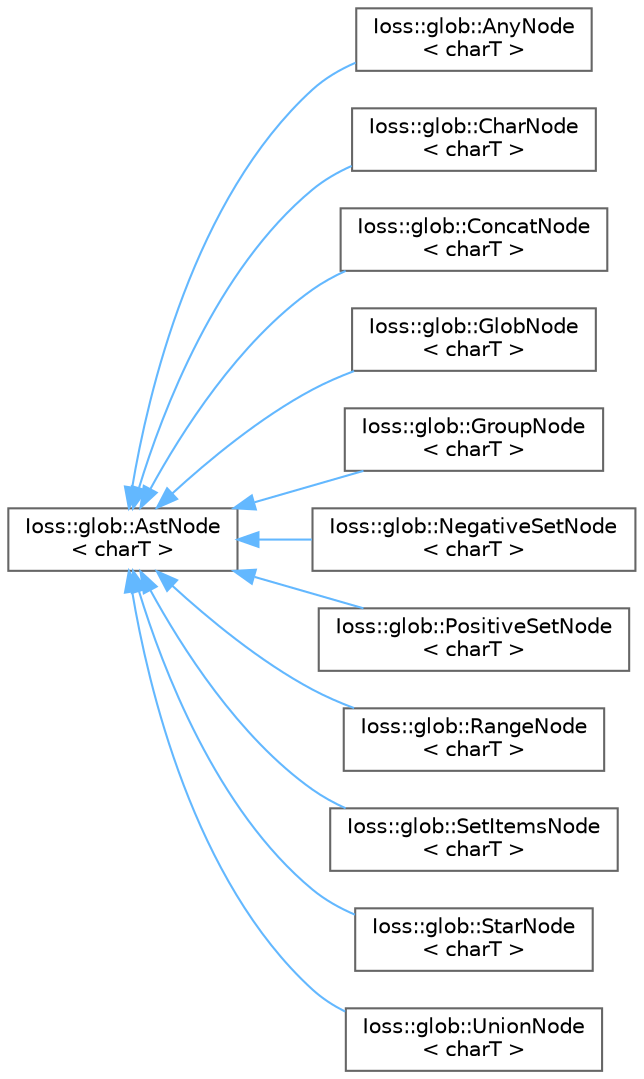 digraph "Graphical Class Hierarchy"
{
 // INTERACTIVE_SVG=YES
 // LATEX_PDF_SIZE
  bgcolor="transparent";
  edge [fontname=Helvetica,fontsize=10,labelfontname=Helvetica,labelfontsize=10];
  node [fontname=Helvetica,fontsize=10,shape=box,height=0.2,width=0.4];
  rankdir="LR";
  Node0 [id="Node000000",label="Ioss::glob::AstNode\l\< charT \>",height=0.2,width=0.4,color="grey40", fillcolor="white", style="filled",URL="$classIoss_1_1glob_1_1AstNode.html",tooltip=" "];
  Node0 -> Node1 [id="edge122_Node000000_Node000001",dir="back",color="steelblue1",style="solid",tooltip=" "];
  Node1 [id="Node000001",label="Ioss::glob::AnyNode\l\< charT \>",height=0.2,width=0.4,color="grey40", fillcolor="white", style="filled",URL="$classIoss_1_1glob_1_1AnyNode.html",tooltip=" "];
  Node0 -> Node2 [id="edge123_Node000000_Node000002",dir="back",color="steelblue1",style="solid",tooltip=" "];
  Node2 [id="Node000002",label="Ioss::glob::CharNode\l\< charT \>",height=0.2,width=0.4,color="grey40", fillcolor="white", style="filled",URL="$classIoss_1_1glob_1_1CharNode.html",tooltip=" "];
  Node0 -> Node3 [id="edge124_Node000000_Node000003",dir="back",color="steelblue1",style="solid",tooltip=" "];
  Node3 [id="Node000003",label="Ioss::glob::ConcatNode\l\< charT \>",height=0.2,width=0.4,color="grey40", fillcolor="white", style="filled",URL="$classIoss_1_1glob_1_1ConcatNode.html",tooltip=" "];
  Node0 -> Node4 [id="edge125_Node000000_Node000004",dir="back",color="steelblue1",style="solid",tooltip=" "];
  Node4 [id="Node000004",label="Ioss::glob::GlobNode\l\< charT \>",height=0.2,width=0.4,color="grey40", fillcolor="white", style="filled",URL="$classIoss_1_1glob_1_1GlobNode.html",tooltip=" "];
  Node0 -> Node5 [id="edge126_Node000000_Node000005",dir="back",color="steelblue1",style="solid",tooltip=" "];
  Node5 [id="Node000005",label="Ioss::glob::GroupNode\l\< charT \>",height=0.2,width=0.4,color="grey40", fillcolor="white", style="filled",URL="$classIoss_1_1glob_1_1GroupNode.html",tooltip=" "];
  Node0 -> Node6 [id="edge127_Node000000_Node000006",dir="back",color="steelblue1",style="solid",tooltip=" "];
  Node6 [id="Node000006",label="Ioss::glob::NegativeSetNode\l\< charT \>",height=0.2,width=0.4,color="grey40", fillcolor="white", style="filled",URL="$classIoss_1_1glob_1_1NegativeSetNode.html",tooltip=" "];
  Node0 -> Node7 [id="edge128_Node000000_Node000007",dir="back",color="steelblue1",style="solid",tooltip=" "];
  Node7 [id="Node000007",label="Ioss::glob::PositiveSetNode\l\< charT \>",height=0.2,width=0.4,color="grey40", fillcolor="white", style="filled",URL="$classIoss_1_1glob_1_1PositiveSetNode.html",tooltip=" "];
  Node0 -> Node8 [id="edge129_Node000000_Node000008",dir="back",color="steelblue1",style="solid",tooltip=" "];
  Node8 [id="Node000008",label="Ioss::glob::RangeNode\l\< charT \>",height=0.2,width=0.4,color="grey40", fillcolor="white", style="filled",URL="$classIoss_1_1glob_1_1RangeNode.html",tooltip=" "];
  Node0 -> Node9 [id="edge130_Node000000_Node000009",dir="back",color="steelblue1",style="solid",tooltip=" "];
  Node9 [id="Node000009",label="Ioss::glob::SetItemsNode\l\< charT \>",height=0.2,width=0.4,color="grey40", fillcolor="white", style="filled",URL="$classIoss_1_1glob_1_1SetItemsNode.html",tooltip=" "];
  Node0 -> Node10 [id="edge131_Node000000_Node000010",dir="back",color="steelblue1",style="solid",tooltip=" "];
  Node10 [id="Node000010",label="Ioss::glob::StarNode\l\< charT \>",height=0.2,width=0.4,color="grey40", fillcolor="white", style="filled",URL="$classIoss_1_1glob_1_1StarNode.html",tooltip=" "];
  Node0 -> Node11 [id="edge132_Node000000_Node000011",dir="back",color="steelblue1",style="solid",tooltip=" "];
  Node11 [id="Node000011",label="Ioss::glob::UnionNode\l\< charT \>",height=0.2,width=0.4,color="grey40", fillcolor="white", style="filled",URL="$classIoss_1_1glob_1_1UnionNode.html",tooltip=" "];
}
